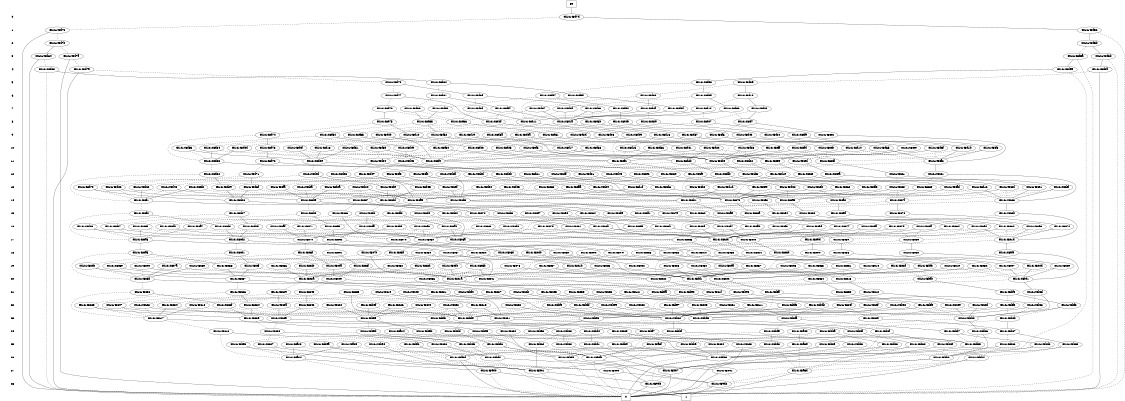 digraph "DD" {
size = "7.5,10"
center = true;
edge [dir = none];
{ node [shape = plaintext];
  edge [style = invis];
  "CONST NODES" [style = invis];
" 0 " -> " 1 " -> " 2 " -> " 3 " -> " 4 " -> " 5 " -> " 6 " -> " 7 " -> " 8 " -> " 9 " -> " 10 " -> " 11 " -> " 12 " -> " 13 " -> " 14 " -> " 15 " -> " 16 " -> " 17 " -> " 18 " -> " 19 " -> " 20 " -> " 21 " -> " 22 " -> " 23 " -> " 24 " -> " 25 " -> " 26 " -> " 27 " -> " 28 " -> "CONST NODES"; 
}
{ rank = same; node [shape = box]; edge [style = invis];
"F0"; }
{ rank = same; " 0 ";
"0x1c148d7d";
}
{ rank = same; " 1 ";
"0x1c148d7c";
"0x1c148d5c";
}
{ rank = same; " 2 ";
"0x1c148d5b";
"0x1c148d7b";
}
{ rank = same; " 3 ";
"0x1c148d7a";
"0x1c148d64";
"0x1c148d5a";
"0x1c148d3b";
}
{ rank = same; " 4 ";
"0x1c148d59";
"0x1c148d63";
"0x1c148d79";
"0x1c148d3a";
}
{ rank = same; " 5 ";
"0x1c148d58";
"0x1c148d78";
"0x1c148d62";
"0x1c148d39";
}
{ rank = same; " 6 ";
"0x1c148d13";
"0x1c148d6e";
"0x1c148d61";
"0x1c148d57";
"0x1c148d3e";
"0x1c148d5e";
"0x1c148d38";
"0x1c148d77";
}
{ rank = same; " 7 ";
"0x1c148d76";
"0x1c148d2f";
"0x1c148d5f";
"0x1c148d3d";
"0x1c148d08";
"0x1c148d12";
"0x1c148d37";
"0x1c148d3c";
"0x1c148d50";
"0x1c148d56";
"0x1c148d6d";
"0x1c148d5d";
"0x1c148d60";
"0x1c148d6c";
}
{ rank = same; " 8 ";
"0x1c148d4f";
"0x1c148d4b";
"0x1c148d2e";
"0x1c148cf7";
"0x1c148d75";
"0x1c148d1a";
"0x1c148d55";
"0x1c148d11";
"0x1c148d6b";
"0x1c148d07";
"0x1c148d36";
}
{ rank = same; " 9 ";
"0x1c148d40";
"0x1c148d6a";
"0x1c148cf6";
"0x1c148d4e";
"0x1c148d35";
"0x1c148d06";
"0x1c148d24";
"0x1c148d16";
"0x1c148d2d";
"0x1c148cfe";
"0x1c148d10";
"0x1c148d4a";
"0x1c148d67";
"0x1c148d31";
"0x1c148ccc";
"0x1c148d09";
"0x1c148d54";
"0x1c148d19";
"0x1c148d74";
"0x1c148d52";
}
{ rank = same; " 10 ";
"0x1c148cf5";
"0x1c148d17";
"0x1c148d53";
"0x1c148d18";
"0x1c148d15";
"0x1c148d34";
"0x1c148d49";
"0x1c148d73";
"0x1c148d65";
"0x1c148d51";
"0x1c148d23";
"0x1c148d05";
"0x1c148d2c";
"0x1c148d66";
"0x1c148cf8";
"0x1c148d69";
"0x1c148d30";
"0x1c148ccb";
"0x1c148d0f";
"0x1c148d14";
"0x1c148d1b";
"0x1c148d4c";
"0x1c148d4d";
"0x1c148cff";
"0x1c148d3f";
"0x1c148cfd";
"0x1c148d41";
"0x1c148cee";
"0x1c148d68";
}
{ rank = same; " 11 ";
"0x1c148cac";
"0x1c148d04";
"0x1c148cca";
"0x1c148d2b";
"0x1c148ce0";
"0x1c148d72";
"0x1c148d0e";
"0x1c148cf4";
"0x1c148d33";
"0x1c148d22";
"0x1c148cbe";
"0x1c148ced";
"0x1c148cfc";
"0x1c148d48";
}
{ rank = same; " 12 ";
"0x1c148d0b";
"0x1c148cab";
"0x1c148d21";
"0x1c148cbd";
"0x1c148cfb";
"0x1c148cec";
"0x1c148cea";
"0x1c148d2a";
"0x1c148cdf";
"0x1c148cb3";
"0x1c148d47";
"0x1c148cce";
"0x1c148d1e";
"0x1c148cf3";
"0x1c148c81";
"0x1c148cc9";
"0x1c148d32";
"0x1c148cf9";
"0x1c148d44";
"0x1c148d0d";
"0x1c148d71";
"0x1c148cc1";
"0x1c148d03";
"0x1c148d01";
}
{ rank = same; " 13 ";
"0x1c148d20";
"0x1c148cb4";
"0x1c148d00";
"0x1c148cfa";
"0x1c148d1d";
"0x1c148cba";
"0x1c148d70";
"0x1c148cef";
"0x1c148d02";
"0x1c148cde";
"0x1c148cb2";
"0x1c148cf2";
"0x1c148d6f";
"0x1c148d42";
"0x1c148d0a";
"0x1c148d0c";
"0x1c148d43";
"0x1c148cd6";
"0x1c148d46";
"0x1c148cbf";
"0x1c148d45";
"0x1c148c80";
"0x1c148ce1";
"0x1c148cc2";
"0x1c148cad";
"0x1c148cc0";
"0x1c148ca3";
"0x1c148ccd";
"0x1c148d1f";
"0x1c148d29";
"0x1c148cc8";
"0x1c148d1c";
"0x1c148ce9";
"0x1c148caa";
"0x1c148ceb";
}
{ rank = same; " 14 ";
"0x1c148cb9";
"0x1c148c7f";
"0x1c148c95";
"0x1c148d28";
"0x1c148ca9";
"0x1c148cc7";
"0x1c148c63";
"0x1c148ce8";
"0x1c148c73";
"0x1c148cd5";
"0x1c148ca2";
"0x1c148cdd";
"0x1c148cb1";
"0x1c148cf1";
}
{ rank = same; " 15 ";
"0x1c148cf0";
"0x1c148cb0";
"0x1c148c62";
"0x1c148ce7";
"0x1c148c72";
"0x1c148cb6";
"0x1c148c9f";
"0x1c148c3b";
"0x1c148ca1";
"0x1c148cae";
"0x1c148cdc";
"0x1c148cc6";
"0x1c148c94";
"0x1c148d27";
"0x1c148cc4";
"0x1c148c6a";
"0x1c148cb8";
"0x1c148ca8";
"0x1c148ce4";
"0x1c148c83";
"0x1c148c7e";
"0x1c148cd9";
"0x1c148c76";
"0x1c148cd4";
}
{ rank = same; " 16 ";
"0x1c148cc3";
"0x1c148caf";
"0x1c148ce3";
"0x1c148c6b";
"0x1c148c71";
"0x1c148cc5";
"0x1c148ca4";
"0x1c148c74";
"0x1c148c93";
"0x1c148c96";
"0x1c148c3a";
"0x1c148c77";
"0x1c148ca7";
"0x1c148cb7";
"0x1c148c64";
"0x1c148cd3";
"0x1c148c7d";
"0x1c148ce2";
"0x1c148c8b";
"0x1c148cb5";
"0x1c148c9e";
"0x1c148cdb";
"0x1c148cd7";
"0x1c148c61";
"0x1c148cd8";
"0x1c148cda";
"0x1c148d26";
"0x1c148d25";
"0x1c148c69";
"0x1c148c5a";
"0x1c148ce5";
"0x1c148c75";
"0x1c148c82";
"0x1c148ca0";
"0x1c148ce6";
}
{ rank = same; " 17 ";
"0x1c148c70";
"0x1c148c1d";
"0x1c148c8a";
"0x1c148c2d";
"0x1c148c7c";
"0x1c148cd2";
"0x1c148c9d";
"0x1c148c39";
"0x1c148c92";
"0x1c148ca6";
"0x1c148c59";
"0x1c148c68";
"0x1c148c4c";
"0x1c148c60";
}
{ rank = same; " 18 ";
"0x1c148c24";
"0x1c148ca5";
"0x1c148c9c";
"0x1c148bfd";
"0x1c148c38";
"0x1c148c56";
"0x1c148c91";
"0x1c148c4b";
"0x1c148c79";
"0x1c148c58";
"0x1c148cd1";
"0x1c148c30";
"0x1c148c6f";
"0x1c148c3d";
"0x1c148c99";
"0x1c148c5f";
"0x1c148c8e";
"0x1c148c67";
"0x1c148c6d";
"0x1c148c1c";
"0x1c148c7b";
"0x1c148c2c";
"0x1c148c89";
"0x1c148c65";
}
{ rank = same; " 19 ";
"0x1c148c6c";
"0x1c148c37";
"0x1c148c57";
"0x1c148c2e";
"0x1c148c1b";
"0x1c148bfc";
"0x1c148c7a";
"0x1c148c5b";
"0x1c148c1e";
"0x1c148c4a";
"0x1c148c5e";
"0x1c148c23";
"0x1c148c8c";
"0x1c148c90";
"0x1c148c8d";
"0x1c148c14";
"0x1c148c88";
"0x1c148c9a";
"0x1c148c8f";
"0x1c148c98";
"0x1c148cd0";
"0x1c148c9b";
"0x1c148c78";
"0x1c148c66";
"0x1c148c25";
"0x1c148ccf";
"0x1c148c2f";
"0x1c148c2b";
"0x1c148c4d";
"0x1c148c3c";
"0x1c148c6e";
"0x1c148c31";
"0x1c148c42";
"0x1c148c97";
"0x1c148c55";
}
{ rank = same; " 20 ";
"0x1c148c87";
"0x1c148c36";
"0x1c148be1";
"0x1c148bf1";
"0x1c148c5d";
"0x1c148c13";
"0x1c148c22";
"0x1c148c1a";
"0x1c148bfb";
"0x1c148c54";
"0x1c148c0c";
"0x1c148c2a";
"0x1c148c49";
"0x1c148c41";
}
{ rank = same; " 21 ";
"0x1c148bfa";
"0x1c148c53";
"0x1c148c29";
"0x1c148c19";
"0x1c148c0b";
"0x1c148be0";
"0x1c148c5c";
"0x1c148c48";
"0x1c148c21";
"0x1c148c12";
"0x1c148c40";
"0x1c148c86";
"0x1c148bf4";
"0x1c148c35";
"0x1c148c50";
"0x1c148bcd";
"0x1c148c45";
"0x1c148bf0";
"0x1c148c10";
"0x1c148c1f";
"0x1c148c27";
"0x1c148bff";
"0x1c148c33";
"0x1c148be8";
}
{ rank = same; " 22 ";
"0x1c148c84";
"0x1c148bcc";
"0x1c148bdb";
"0x1c148bfe";
"0x1c148c47";
"0x1c148bf3";
"0x1c148c11";
"0x1c148c34";
"0x1c148c0f";
"0x1c148be9";
"0x1c148c4f";
"0x1c148c15";
"0x1c148c02";
"0x1c148c0a";
"0x1c148c18";
"0x1c148c43";
"0x1c148c46";
"0x1c148bf9";
"0x1c148bf5";
"0x1c148bf2";
"0x1c148c52";
"0x1c148be2";
"0x1c148c32";
"0x1c148c28";
"0x1c148c20";
"0x1c148c51";
"0x1c148bdf";
"0x1c148c4e";
"0x1c148c85";
"0x1c148bef";
"0x1c148be7";
"0x1c148c44";
"0x1c148c3f";
"0x1c148c26";
"0x1c148c0d";
}
{ rank = same; " 23 ";
"0x1c148bda";
"0x1c148bf8";
"0x1c148bc4";
"0x1c148be6";
"0x1c148bbb";
"0x1c148c3e";
"0x1c148bcb";
"0x1c148c09";
"0x1c148bde";
"0x1c148c01";
"0x1c148bee";
"0x1c148bd5";
"0x1c148c17";
"0x1c148c0e";
}
{ rank = same; " 24 ";
"0x1c148be3";
"0x1c148c08";
"0x1c148c16";
"0x1c148bb6";
"0x1c148bcf";
"0x1c148be5";
"0x1c148c00";
"0x1c148bd9";
"0x1c148bd7";
"0x1c148bc7";
"0x1c148bba";
"0x1c148beb";
"0x1c148c05";
"0x1c148a40";
"0x1c148bbf";
"0x1c148bed";
"0x1c148bdd";
"0x1c148bc3";
"0x1c148bd4";
"0x1c148bf7";
"0x1c148a24";
"0x1c148bca";
}
{ rank = same; " 25 ";
"0x1c148bbe";
"0x1c148bea";
"0x1c148bec";
"0x1c148c06";
"0x1c148bc5";
"0x1c148a05";
"0x1c148a3f";
"0x1c148bdc";
"0x1c148bd3";
"0x1c148bc9";
"0x1c148bd6";
"0x1c148bf6";
"0x1c148be4";
"0x1c148bd8";
"0x1c148c07";
"0x1c148bd1";
"0x1c148bbc";
"0x1c148bce";
"0x1c148c03";
"0x1c148c04";
"0x1c148bb5";
"0x1c148bb9";
"0x1c148bc0";
"0x1c148a3e";
"0x1c148bc6";
"0x1c148bc2";
"0x1c148bc8";
"0x1c148a23";
"0x1c148bb8";
}
{ rank = same; " 26 ";
"0x1c148bbd";
"0x1c148bb4";
"0x1c148bb3";
"0x1c148bd0";
"0x1c148bb2";
"0x1c148a04";
"0x1c1489db";
"0x1c148bd2";
}
{ rank = same; " 27 ";
"0x1c148a3d";
"0x1c148bb7";
"0x1c1489e1";
"0x1c1489ee";
"0x1c148bc1";
"0x1c1489d0";
}
{ rank = same; " 28 ";
"0x1c1489d4";
"0x1c1489d2";
}
{ rank = same; "CONST NODES";
{ node [shape = box]; "0x25b44d2";
"0x25b44d1";
}
}
"F0" -> "0x1c148d7d" [style = solid];
"0x1c148d7d" -> "0x1c148d5c";
"0x1c148d7d" -> "0x1c148d7c" [style = dashed];
"0x1c148d7c" -> "0x25b44d2";
"0x1c148d7c" -> "0x1c148d7b" [style = dashed];
"0x1c148d5c" -> "0x1c148d5b";
"0x1c148d5c" -> "0x25b44d2" [style = dashed];
"0x1c148d5b" -> "0x1c148d3b";
"0x1c148d5b" -> "0x1c148d5a" [style = dashed];
"0x1c148d7b" -> "0x1c148d64";
"0x1c148d7b" -> "0x1c148d7a" [style = dashed];
"0x1c148d7a" -> "0x25b44d2";
"0x1c148d7a" -> "0x1c148d79" [style = dashed];
"0x1c148d64" -> "0x25b44d2";
"0x1c148d64" -> "0x1c148d63" [style = dashed];
"0x1c148d5a" -> "0x1c148d59";
"0x1c148d5a" -> "0x25b44d2" [style = dashed];
"0x1c148d3b" -> "0x1c148d3a";
"0x1c148d3b" -> "0x25b44d2" [style = dashed];
"0x1c148d59" -> "0x1c148d58";
"0x1c148d59" -> "0x25b44d2" [style = dashed];
"0x1c148d63" -> "0x1c148d62";
"0x1c148d63" -> "0x25b44d2" [style = dashed];
"0x1c148d79" -> "0x25b44d2";
"0x1c148d79" -> "0x1c148d78" [style = dashed];
"0x1c148d3a" -> "0x25b44d2";
"0x1c148d3a" -> "0x1c148d39" [style = dashed];
"0x1c148d58" -> "0x1c148d3e";
"0x1c148d58" -> "0x1c148d57" [style = dashed];
"0x1c148d78" -> "0x1c148d6e";
"0x1c148d78" -> "0x1c148d77" [style = dashed];
"0x1c148d62" -> "0x1c148d5e";
"0x1c148d62" -> "0x1c148d61" [style = dashed];
"0x1c148d39" -> "0x1c148d13";
"0x1c148d39" -> "0x1c148d38" [style = dashed];
"0x1c148d13" -> "0x1c148d08";
"0x1c148d13" -> "0x1c148d12" [style = dashed];
"0x1c148d6e" -> "0x1c148d6c";
"0x1c148d6e" -> "0x1c148d6d" [style = dashed];
"0x1c148d61" -> "0x1c148d5f";
"0x1c148d61" -> "0x1c148d60" [style = dashed];
"0x1c148d57" -> "0x1c148d50";
"0x1c148d57" -> "0x1c148d56" [style = dashed];
"0x1c148d3e" -> "0x1c148d3c";
"0x1c148d3e" -> "0x1c148d3d" [style = dashed];
"0x1c148d5e" -> "0x1c148d5d";
"0x1c148d5e" -> "0x1c148d11" [style = dashed];
"0x1c148d38" -> "0x1c148d2f";
"0x1c148d38" -> "0x1c148d37" [style = dashed];
"0x1c148d77" -> "0x1c148d4f";
"0x1c148d77" -> "0x1c148d76" [style = dashed];
"0x1c148d76" -> "0x1c148d75";
"0x1c148d76" -> "0x1c148d36" [style = dashed];
"0x1c148d2f" -> "0x1c148d1a";
"0x1c148d2f" -> "0x1c148d2e" [style = dashed];
"0x1c148d5f" -> "0x1c148d1a";
"0x1c148d5f" -> "0x1c148d4f" [style = dashed];
"0x1c148d3d" -> "0x1c148d1a";
"0x1c148d3d" -> "0x1c148d11" [style = dashed];
"0x1c148d08" -> "0x1c148cf7";
"0x1c148d08" -> "0x1c148d07" [style = dashed];
"0x1c148d12" -> "0x1c148d11";
"0x1c148d12" -> "0x1c148d07" [style = dashed];
"0x1c148d37" -> "0x1c148d1a";
"0x1c148d37" -> "0x1c148d36" [style = dashed];
"0x1c148d3c" -> "0x1c148d1a";
"0x1c148d3c" -> "0x1c148cf7" [style = dashed];
"0x1c148d50" -> "0x1c148d4b";
"0x1c148d50" -> "0x1c148d4f" [style = dashed];
"0x1c148d56" -> "0x1c148d55";
"0x1c148d56" -> "0x1c148d4f" [style = dashed];
"0x1c148d6d" -> "0x1c148d11";
"0x1c148d6d" -> "0x1c148d36" [style = dashed];
"0x1c148d5d" -> "0x1c148d1a";
"0x1c148d5d" -> "0x1c148d07" [style = dashed];
"0x1c148d60" -> "0x1c148d55";
"0x1c148d60" -> "0x1c148d36" [style = dashed];
"0x1c148d6c" -> "0x1c148d1a";
"0x1c148d6c" -> "0x1c148d6b" [style = dashed];
"0x1c148d4f" -> "0x1c148d06";
"0x1c148d4f" -> "0x1c148d4e" [style = dashed];
"0x1c148d4b" -> "0x1c148d40";
"0x1c148d4b" -> "0x1c148d4a" [style = dashed];
"0x1c148d2e" -> "0x1c148d24";
"0x1c148d2e" -> "0x1c148d2d" [style = dashed];
"0x1c148cf7" -> "0x1c148ccc";
"0x1c148cf7" -> "0x1c148cf6" [style = dashed];
"0x1c148d75" -> "0x1c148d10";
"0x1c148d75" -> "0x1c148d74" [style = dashed];
"0x1c148d1a" -> "0x1c148d16";
"0x1c148d1a" -> "0x1c148d19" [style = dashed];
"0x1c148d55" -> "0x1c148d52";
"0x1c148d55" -> "0x1c148d54" [style = dashed];
"0x1c148d11" -> "0x1c148d09";
"0x1c148d11" -> "0x1c148d10" [style = dashed];
"0x1c148d6b" -> "0x1c148d67";
"0x1c148d6b" -> "0x1c148d6a" [style = dashed];
"0x1c148d07" -> "0x1c148cfe";
"0x1c148d07" -> "0x1c148d06" [style = dashed];
"0x1c148d36" -> "0x1c148d31";
"0x1c148d36" -> "0x1c148d35" [style = dashed];
"0x1c148d40" -> "0x1c148d3f";
"0x1c148d40" -> "0x1c148cbe" [style = dashed];
"0x1c148d6a" -> "0x1c148d68";
"0x1c148d6a" -> "0x1c148d69" [style = dashed];
"0x1c148cf6" -> "0x1c148cee";
"0x1c148cf6" -> "0x1c148cf5" [style = dashed];
"0x1c148d4e" -> "0x1c148d4c";
"0x1c148d4e" -> "0x1c148d4d" [style = dashed];
"0x1c148d35" -> "0x1c148cf4";
"0x1c148d35" -> "0x1c148d34" [style = dashed];
"0x1c148d06" -> "0x1c148cff";
"0x1c148d06" -> "0x1c148d05" [style = dashed];
"0x1c148d24" -> "0x1c148d1b";
"0x1c148d24" -> "0x1c148d23" [style = dashed];
"0x1c148d16" -> "0x1c148d14";
"0x1c148d16" -> "0x1c148d15" [style = dashed];
"0x1c148d2d" -> "0x1c148d2c";
"0x1c148d2d" -> "0x1c148cf4" [style = dashed];
"0x1c148cfe" -> "0x1c148cf8";
"0x1c148cfe" -> "0x1c148cfd" [style = dashed];
"0x1c148d10" -> "0x1c148cf5";
"0x1c148d10" -> "0x1c148d0f" [style = dashed];
"0x1c148d4a" -> "0x1c148d41";
"0x1c148d4a" -> "0x1c148d49" [style = dashed];
"0x1c148d67" -> "0x1c148d65";
"0x1c148d67" -> "0x1c148d66" [style = dashed];
"0x1c148d31" -> "0x1c148d23";
"0x1c148d31" -> "0x1c148d30" [style = dashed];
"0x1c148ccc" -> "0x1c148cac";
"0x1c148ccc" -> "0x1c148ccb" [style = dashed];
"0x1c148d09" -> "0x1c148ccb";
"0x1c148d09" -> "0x1c148cfc" [style = dashed];
"0x1c148d54" -> "0x1c148d49";
"0x1c148d54" -> "0x1c148d53" [style = dashed];
"0x1c148d19" -> "0x1c148d17";
"0x1c148d19" -> "0x1c148d18" [style = dashed];
"0x1c148d74" -> "0x1c148d73";
"0x1c148d74" -> "0x1c148d33" [style = dashed];
"0x1c148d52" -> "0x1c148cbe";
"0x1c148d52" -> "0x1c148d51" [style = dashed];
"0x1c148cf5" -> "0x1c148cbe";
"0x1c148cf5" -> "0x1c148cf4" [style = dashed];
"0x1c148d17" -> "0x1c148ce0";
"0x1c148d17" -> "0x1c148cf4" [style = dashed];
"0x1c148d53" -> "0x1c148d0e";
"0x1c148d53" -> "0x1c148d33" [style = dashed];
"0x1c148d18" -> "0x1c148d0e";
"0x1c148d18" -> "0x1c148cf4" [style = dashed];
"0x1c148d15" -> "0x1c148cbe";
"0x1c148d15" -> "0x1c148cfc" [style = dashed];
"0x1c148d34" -> "0x1c148d33";
"0x1c148d34" -> "0x1c148d04" [style = dashed];
"0x1c148d49" -> "0x1c148d48";
"0x1c148d49" -> "0x1c148cf4" [style = dashed];
"0x1c148d73" -> "0x1c148d72";
"0x1c148d73" -> "0x1c148cf4" [style = dashed];
"0x1c148d65" -> "0x1c148cac";
"0x1c148d65" -> "0x1c148d22" [style = dashed];
"0x1c148d51" -> "0x1c148d0e";
"0x1c148d51" -> "0x1c148cfc" [style = dashed];
"0x1c148d23" -> "0x1c148cbe";
"0x1c148d23" -> "0x1c148d22" [style = dashed];
"0x1c148d05" -> "0x1c148cbe";
"0x1c148d05" -> "0x1c148d04" [style = dashed];
"0x1c148d2c" -> "0x1c148d2b";
"0x1c148d2c" -> "0x1c148ced" [style = dashed];
"0x1c148d66" -> "0x1c148cfc";
"0x1c148d66" -> "0x1c148d22" [style = dashed];
"0x1c148cf8" -> "0x1c148cac";
"0x1c148cf8" -> "0x1c148cca" [style = dashed];
"0x1c148d69" -> "0x1c148cf4";
"0x1c148d69" -> "0x1c148d04" [style = dashed];
"0x1c148d30" -> "0x1c148cfc";
"0x1c148d30" -> "0x1c148d04" [style = dashed];
"0x1c148ccb" -> "0x1c148cbe";
"0x1c148ccb" -> "0x1c148cca" [style = dashed];
"0x1c148d0f" -> "0x1c148d0e";
"0x1c148d0f" -> "0x1c148d04" [style = dashed];
"0x1c148d14" -> "0x1c148cbe";
"0x1c148d14" -> "0x1c148cac" [style = dashed];
"0x1c148d1b" -> "0x1c148cac";
"0x1c148d1b" -> "0x1c148ced" [style = dashed];
"0x1c148d4c" -> "0x1c148d2b";
"0x1c148d4c" -> "0x1c148cf4" [style = dashed];
"0x1c148d4d" -> "0x1c148d33";
"0x1c148d4d" -> "0x1c148cf4" [style = dashed];
"0x1c148cff" -> "0x1c148cbe";
"0x1c148cff" -> "0x1c148ced" [style = dashed];
"0x1c148d3f" -> "0x1c148ce0";
"0x1c148d3f" -> "0x1c148cac" [style = dashed];
"0x1c148cfd" -> "0x1c148cfc";
"0x1c148cfd" -> "0x1c148cca" [style = dashed];
"0x1c148d41" -> "0x1c148ce0";
"0x1c148d41" -> "0x1c148d2b" [style = dashed];
"0x1c148cee" -> "0x1c148ce0";
"0x1c148cee" -> "0x1c148ced" [style = dashed];
"0x1c148d68" -> "0x1c148cf4";
"0x1c148d68" -> "0x1c148ced" [style = dashed];
"0x1c148cac" -> "0x1c148c81";
"0x1c148cac" -> "0x1c148cab" [style = dashed];
"0x1c148d04" -> "0x1c148d01";
"0x1c148d04" -> "0x1c148d03" [style = dashed];
"0x1c148cca" -> "0x1c148cc1";
"0x1c148cca" -> "0x1c148cc9" [style = dashed];
"0x1c148d2b" -> "0x1c148cab";
"0x1c148d2b" -> "0x1c148d2a" [style = dashed];
"0x1c148ce0" -> "0x1c148cce";
"0x1c148ce0" -> "0x1c148cdf" [style = dashed];
"0x1c148d72" -> "0x1c148cbd";
"0x1c148d72" -> "0x1c148d71" [style = dashed];
"0x1c148d0e" -> "0x1c148d0b";
"0x1c148d0e" -> "0x1c148d0d" [style = dashed];
"0x1c148cf4" -> "0x1c148cc9";
"0x1c148cf4" -> "0x1c148cf3" [style = dashed];
"0x1c148d33" -> "0x1c148cfb";
"0x1c148d33" -> "0x1c148d32" [style = dashed];
"0x1c148d22" -> "0x1c148d1e";
"0x1c148d22" -> "0x1c148d21" [style = dashed];
"0x1c148cbe" -> "0x1c148cb3";
"0x1c148cbe" -> "0x1c148cbd" [style = dashed];
"0x1c148ced" -> "0x1c148cea";
"0x1c148ced" -> "0x1c148cec" [style = dashed];
"0x1c148cfc" -> "0x1c148cf9";
"0x1c148cfc" -> "0x1c148cfb" [style = dashed];
"0x1c148d48" -> "0x1c148d44";
"0x1c148d48" -> "0x1c148d47" [style = dashed];
"0x1c148d0b" -> "0x1c148c73";
"0x1c148d0b" -> "0x1c148d0a" [style = dashed];
"0x1c148cab" -> "0x1c148ca3";
"0x1c148cab" -> "0x1c148caa" [style = dashed];
"0x1c148d21" -> "0x1c148d1f";
"0x1c148d21" -> "0x1c148d20" [style = dashed];
"0x1c148cbd" -> "0x1c148cb4";
"0x1c148cbd" -> "0x1c148cba" [style = dashed];
"0x1c148cfb" -> "0x1c148caa";
"0x1c148cfb" -> "0x1c148cfa" [style = dashed];
"0x1c148cec" -> "0x1c148ceb";
"0x1c148cec" -> "0x1c148ca9" [style = dashed];
"0x1c148cea" -> "0x1c148ce1";
"0x1c148cea" -> "0x1c148ce9" [style = dashed];
"0x1c148d2a" -> "0x1c148cd5";
"0x1c148d2a" -> "0x1c148d29" [style = dashed];
"0x1c148cdf" -> "0x1c148cd6";
"0x1c148cdf" -> "0x1c148cde" [style = dashed];
"0x1c148cb3" -> "0x1c148cad";
"0x1c148cb3" -> "0x1c148cb2" [style = dashed];
"0x1c148d47" -> "0x1c148d45";
"0x1c148d47" -> "0x1c148d46" [style = dashed];
"0x1c148cce" -> "0x1c148ccd";
"0x1c148cce" -> "0x1c148c73" [style = dashed];
"0x1c148d1e" -> "0x1c148d1c";
"0x1c148d1e" -> "0x1c148d1d" [style = dashed];
"0x1c148cf3" -> "0x1c148cef";
"0x1c148cf3" -> "0x1c148cf2" [style = dashed];
"0x1c148c81" -> "0x1c148c63";
"0x1c148c81" -> "0x1c148c80" [style = dashed];
"0x1c148cc9" -> "0x1c148cc2";
"0x1c148cc9" -> "0x1c148cc8" [style = dashed];
"0x1c148d32" -> "0x1c148d29";
"0x1c148d32" -> "0x1c148cf1" [style = dashed];
"0x1c148cf9" -> "0x1c148c80";
"0x1c148cf9" -> "0x1c148cb1" [style = dashed];
"0x1c148d44" -> "0x1c148d42";
"0x1c148d44" -> "0x1c148d43" [style = dashed];
"0x1c148d0d" -> "0x1c148cde";
"0x1c148d0d" -> "0x1c148d0c" [style = dashed];
"0x1c148d71" -> "0x1c148d6f";
"0x1c148d71" -> "0x1c148d70" [style = dashed];
"0x1c148cc1" -> "0x1c148cbf";
"0x1c148cc1" -> "0x1c148cc0" [style = dashed];
"0x1c148d03" -> "0x1c148ca9";
"0x1c148d03" -> "0x1c148d02" [style = dashed];
"0x1c148d01" -> "0x1c148ce9";
"0x1c148d01" -> "0x1c148d00" [style = dashed];
"0x1c148d20" -> "0x1c148ca9";
"0x1c148d20" -> "0x1c148cc7" [style = dashed];
"0x1c148cb4" -> "0x1c148c95";
"0x1c148cb4" -> "0x1c148ca9" [style = dashed];
"0x1c148d00" -> "0x1c148cb1";
"0x1c148d00" -> "0x1c148cc7" [style = dashed];
"0x1c148cfa" -> "0x1c148cb9";
"0x1c148cfa" -> "0x1c148cc7" [style = dashed];
"0x1c148d1d" -> "0x1c148cb1";
"0x1c148d1d" -> "0x1c148ce8" [style = dashed];
"0x1c148cba" -> "0x1c148cb9";
"0x1c148cba" -> "0x1c148ca9" [style = dashed];
"0x1c148d70" -> "0x1c148d28";
"0x1c148d70" -> "0x1c148cf1" [style = dashed];
"0x1c148cef" -> "0x1c148cd5";
"0x1c148cef" -> "0x1c148ca9" [style = dashed];
"0x1c148d02" -> "0x1c148cf1";
"0x1c148d02" -> "0x1c148cc7" [style = dashed];
"0x1c148cde" -> "0x1c148cdd";
"0x1c148cde" -> "0x1c148ca9" [style = dashed];
"0x1c148cb2" -> "0x1c148c73";
"0x1c148cb2" -> "0x1c148cb1" [style = dashed];
"0x1c148cf2" -> "0x1c148cf1";
"0x1c148cf2" -> "0x1c148ca9" [style = dashed];
"0x1c148d6f" -> "0x1c148d28";
"0x1c148d6f" -> "0x1c148cd5" [style = dashed];
"0x1c148d42" -> "0x1c148c95";
"0x1c148d42" -> "0x1c148c73" [style = dashed];
"0x1c148d0a" -> "0x1c148cb9";
"0x1c148d0a" -> "0x1c148cb1" [style = dashed];
"0x1c148d0c" -> "0x1c148cb9";
"0x1c148d0c" -> "0x1c148cf1" [style = dashed];
"0x1c148d43" -> "0x1c148cb9";
"0x1c148d43" -> "0x1c148c73" [style = dashed];
"0x1c148cd6" -> "0x1c148c95";
"0x1c148cd6" -> "0x1c148cd5" [style = dashed];
"0x1c148d46" -> "0x1c148cdd";
"0x1c148d46" -> "0x1c148cf1" [style = dashed];
"0x1c148cbf" -> "0x1c148c63";
"0x1c148cbf" -> "0x1c148c7f" [style = dashed];
"0x1c148d45" -> "0x1c148cdd";
"0x1c148d45" -> "0x1c148cd5" [style = dashed];
"0x1c148c80" -> "0x1c148c73";
"0x1c148c80" -> "0x1c148c7f" [style = dashed];
"0x1c148ce1" -> "0x1c148c63";
"0x1c148ce1" -> "0x1c148ca2" [style = dashed];
"0x1c148cc2" -> "0x1c148c73";
"0x1c148cc2" -> "0x1c148ca2" [style = dashed];
"0x1c148cad" -> "0x1c148c73";
"0x1c148cad" -> "0x1c148c63" [style = dashed];
"0x1c148cc0" -> "0x1c148cb1";
"0x1c148cc0" -> "0x1c148c7f" [style = dashed];
"0x1c148ca3" -> "0x1c148c95";
"0x1c148ca3" -> "0x1c148ca2" [style = dashed];
"0x1c148ccd" -> "0x1c148c95";
"0x1c148ccd" -> "0x1c148c63" [style = dashed];
"0x1c148d1f" -> "0x1c148ca9";
"0x1c148d1f" -> "0x1c148ca2" [style = dashed];
"0x1c148d29" -> "0x1c148d28";
"0x1c148d29" -> "0x1c148ca9" [style = dashed];
"0x1c148cc8" -> "0x1c148c73";
"0x1c148cc8" -> "0x1c148cc7" [style = dashed];
"0x1c148d1c" -> "0x1c148c63";
"0x1c148d1c" -> "0x1c148ce8" [style = dashed];
"0x1c148ce9" -> "0x1c148c73";
"0x1c148ce9" -> "0x1c148ce8" [style = dashed];
"0x1c148caa" -> "0x1c148c73";
"0x1c148caa" -> "0x1c148ca9" [style = dashed];
"0x1c148ceb" -> "0x1c148cd5";
"0x1c148ceb" -> "0x1c148ca2" [style = dashed];
"0x1c148cb9" -> "0x1c148cb6";
"0x1c148cb9" -> "0x1c148cb8" [style = dashed];
"0x1c148c7f" -> "0x1c148c76";
"0x1c148c7f" -> "0x1c148c7e" [style = dashed];
"0x1c148c95" -> "0x1c148c83";
"0x1c148c95" -> "0x1c148c94" [style = dashed];
"0x1c148d28" -> "0x1c148c72";
"0x1c148d28" -> "0x1c148d27" [style = dashed];
"0x1c148ca9" -> "0x1c148c7e";
"0x1c148ca9" -> "0x1c148ca8" [style = dashed];
"0x1c148cc7" -> "0x1c148cc4";
"0x1c148cc7" -> "0x1c148cc6" [style = dashed];
"0x1c148c63" -> "0x1c148c3b";
"0x1c148c63" -> "0x1c148c62" [style = dashed];
"0x1c148ce8" -> "0x1c148ce4";
"0x1c148ce8" -> "0x1c148ce7" [style = dashed];
"0x1c148c73" -> "0x1c148c6a";
"0x1c148c73" -> "0x1c148c72" [style = dashed];
"0x1c148cd5" -> "0x1c148c62";
"0x1c148cd5" -> "0x1c148cd4" [style = dashed];
"0x1c148ca2" -> "0x1c148c9f";
"0x1c148ca2" -> "0x1c148ca1" [style = dashed];
"0x1c148cdd" -> "0x1c148cd9";
"0x1c148cdd" -> "0x1c148cdc" [style = dashed];
"0x1c148cb1" -> "0x1c148cae";
"0x1c148cb1" -> "0x1c148cb0" [style = dashed];
"0x1c148cf1" -> "0x1c148cb0";
"0x1c148cf1" -> "0x1c148cf0" [style = dashed];
"0x1c148cf0" -> "0x1c148cd3";
"0x1c148cf0" -> "0x1c148ca6" [style = dashed];
"0x1c148cb0" -> "0x1c148c61";
"0x1c148cb0" -> "0x1c148caf" [style = dashed];
"0x1c148c62" -> "0x1c148c5a";
"0x1c148c62" -> "0x1c148c61" [style = dashed];
"0x1c148ce7" -> "0x1c148ce5";
"0x1c148ce7" -> "0x1c148ce6" [style = dashed];
"0x1c148c72" -> "0x1c148c6b";
"0x1c148c72" -> "0x1c148c71" [style = dashed];
"0x1c148cb6" -> "0x1c148c2d";
"0x1c148cb6" -> "0x1c148cb5" [style = dashed];
"0x1c148c9f" -> "0x1c148c96";
"0x1c148c9f" -> "0x1c148c9e" [style = dashed];
"0x1c148c3b" -> "0x1c148c1d";
"0x1c148c3b" -> "0x1c148c3a" [style = dashed];
"0x1c148ca1" -> "0x1c148ca0";
"0x1c148ca1" -> "0x1c148c60" [style = dashed];
"0x1c148cae" -> "0x1c148c3a";
"0x1c148cae" -> "0x1c148c68" [style = dashed];
"0x1c148cdc" -> "0x1c148cda";
"0x1c148cdc" -> "0x1c148cdb" [style = dashed];
"0x1c148cc6" -> "0x1c148c60";
"0x1c148cc6" -> "0x1c148cc5" [style = dashed];
"0x1c148c94" -> "0x1c148c8b";
"0x1c148c94" -> "0x1c148c93" [style = dashed];
"0x1c148d27" -> "0x1c148d25";
"0x1c148d27" -> "0x1c148d26" [style = dashed];
"0x1c148cc4" -> "0x1c148c9e";
"0x1c148cc4" -> "0x1c148cc3" [style = dashed];
"0x1c148c6a" -> "0x1c148c64";
"0x1c148c6a" -> "0x1c148c69" [style = dashed];
"0x1c148cb8" -> "0x1c148c93";
"0x1c148cb8" -> "0x1c148cb7" [style = dashed];
"0x1c148ca8" -> "0x1c148ca4";
"0x1c148ca8" -> "0x1c148ca7" [style = dashed];
"0x1c148ce4" -> "0x1c148ce2";
"0x1c148ce4" -> "0x1c148ce3" [style = dashed];
"0x1c148c83" -> "0x1c148c82";
"0x1c148c83" -> "0x1c148c2d" [style = dashed];
"0x1c148c7e" -> "0x1c148c77";
"0x1c148c7e" -> "0x1c148c7d" [style = dashed];
"0x1c148cd9" -> "0x1c148cd7";
"0x1c148cd9" -> "0x1c148cd8" [style = dashed];
"0x1c148c76" -> "0x1c148c74";
"0x1c148c76" -> "0x1c148c75" [style = dashed];
"0x1c148cd4" -> "0x1c148c8a";
"0x1c148cd4" -> "0x1c148cd3" [style = dashed];
"0x1c148cc3" -> "0x1c148c68";
"0x1c148cc3" -> "0x1c148c7c" [style = dashed];
"0x1c148caf" -> "0x1c148c70";
"0x1c148caf" -> "0x1c148c7c" [style = dashed];
"0x1c148ce3" -> "0x1c148c68";
"0x1c148ce3" -> "0x1c148c9d" [style = dashed];
"0x1c148c6b" -> "0x1c148c4c";
"0x1c148c6b" -> "0x1c148c60" [style = dashed];
"0x1c148c71" -> "0x1c148c70";
"0x1c148c71" -> "0x1c148c60" [style = dashed];
"0x1c148cc5" -> "0x1c148ca6";
"0x1c148cc5" -> "0x1c148c7c" [style = dashed];
"0x1c148ca4" -> "0x1c148c8a";
"0x1c148ca4" -> "0x1c148c60" [style = dashed];
"0x1c148c74" -> "0x1c148c1d";
"0x1c148c74" -> "0x1c148c39" [style = dashed];
"0x1c148c93" -> "0x1c148c92";
"0x1c148c93" -> "0x1c148c60" [style = dashed];
"0x1c148c96" -> "0x1c148c1d";
"0x1c148c96" -> "0x1c148c59" [style = dashed];
"0x1c148c3a" -> "0x1c148c2d";
"0x1c148c3a" -> "0x1c148c39" [style = dashed];
"0x1c148c77" -> "0x1c148c2d";
"0x1c148c77" -> "0x1c148c59" [style = dashed];
"0x1c148ca7" -> "0x1c148ca6";
"0x1c148ca7" -> "0x1c148c60" [style = dashed];
"0x1c148cb7" -> "0x1c148c70";
"0x1c148cb7" -> "0x1c148ca6" [style = dashed];
"0x1c148c64" -> "0x1c148c2d";
"0x1c148c64" -> "0x1c148c1d" [style = dashed];
"0x1c148cd3" -> "0x1c148cd2";
"0x1c148cd3" -> "0x1c148c60" [style = dashed];
"0x1c148c7d" -> "0x1c148c2d";
"0x1c148c7d" -> "0x1c148c7c" [style = dashed];
"0x1c148ce2" -> "0x1c148c1d";
"0x1c148ce2" -> "0x1c148c9d" [style = dashed];
"0x1c148c8b" -> "0x1c148c4c";
"0x1c148c8b" -> "0x1c148c8a" [style = dashed];
"0x1c148cb5" -> "0x1c148c70";
"0x1c148cb5" -> "0x1c148c68" [style = dashed];
"0x1c148c9e" -> "0x1c148c2d";
"0x1c148c9e" -> "0x1c148c9d" [style = dashed];
"0x1c148cdb" -> "0x1c148c92";
"0x1c148cdb" -> "0x1c148ca6" [style = dashed];
"0x1c148cd7" -> "0x1c148c4c";
"0x1c148cd7" -> "0x1c148c2d" [style = dashed];
"0x1c148c61" -> "0x1c148c2d";
"0x1c148c61" -> "0x1c148c60" [style = dashed];
"0x1c148cd8" -> "0x1c148c70";
"0x1c148cd8" -> "0x1c148c2d" [style = dashed];
"0x1c148cda" -> "0x1c148c92";
"0x1c148cda" -> "0x1c148c8a" [style = dashed];
"0x1c148d26" -> "0x1c148cd2";
"0x1c148d26" -> "0x1c148ca6" [style = dashed];
"0x1c148d25" -> "0x1c148cd2";
"0x1c148d25" -> "0x1c148c8a" [style = dashed];
"0x1c148c69" -> "0x1c148c2d";
"0x1c148c69" -> "0x1c148c68" [style = dashed];
"0x1c148c5a" -> "0x1c148c4c";
"0x1c148c5a" -> "0x1c148c59" [style = dashed];
"0x1c148ce5" -> "0x1c148c60";
"0x1c148ce5" -> "0x1c148c59" [style = dashed];
"0x1c148c75" -> "0x1c148c68";
"0x1c148c75" -> "0x1c148c39" [style = dashed];
"0x1c148c82" -> "0x1c148c4c";
"0x1c148c82" -> "0x1c148c1d" [style = dashed];
"0x1c148ca0" -> "0x1c148c8a";
"0x1c148ca0" -> "0x1c148c59" [style = dashed];
"0x1c148ce6" -> "0x1c148c60";
"0x1c148ce6" -> "0x1c148c7c" [style = dashed];
"0x1c148c70" -> "0x1c148c6d";
"0x1c148c70" -> "0x1c148c6f" [style = dashed];
"0x1c148c1d" -> "0x1c148bfd";
"0x1c148c1d" -> "0x1c148c1c" [style = dashed];
"0x1c148c8a" -> "0x1c148c1c";
"0x1c148c8a" -> "0x1c148c89" [style = dashed];
"0x1c148c2d" -> "0x1c148c24";
"0x1c148c2d" -> "0x1c148c2c" [style = dashed];
"0x1c148c7c" -> "0x1c148c79";
"0x1c148c7c" -> "0x1c148c7b" [style = dashed];
"0x1c148cd2" -> "0x1c148c2c";
"0x1c148cd2" -> "0x1c148cd1" [style = dashed];
"0x1c148c9d" -> "0x1c148c99";
"0x1c148c9d" -> "0x1c148c9c" [style = dashed];
"0x1c148c39" -> "0x1c148c30";
"0x1c148c39" -> "0x1c148c38" [style = dashed];
"0x1c148c92" -> "0x1c148c8e";
"0x1c148c92" -> "0x1c148c91" [style = dashed];
"0x1c148ca6" -> "0x1c148c67";
"0x1c148ca6" -> "0x1c148ca5" [style = dashed];
"0x1c148c59" -> "0x1c148c56";
"0x1c148c59" -> "0x1c148c58" [style = dashed];
"0x1c148c68" -> "0x1c148c65";
"0x1c148c68" -> "0x1c148c67" [style = dashed];
"0x1c148c4c" -> "0x1c148c3d";
"0x1c148c4c" -> "0x1c148c4b" [style = dashed];
"0x1c148c60" -> "0x1c148c38";
"0x1c148c60" -> "0x1c148c5f" [style = dashed];
"0x1c148c24" -> "0x1c148c1e";
"0x1c148c24" -> "0x1c148c23" [style = dashed];
"0x1c148ca5" -> "0x1c148c88";
"0x1c148ca5" -> "0x1c148c5d" [style = dashed];
"0x1c148c9c" -> "0x1c148c9a";
"0x1c148c9c" -> "0x1c148c9b" [style = dashed];
"0x1c148bfd" -> "0x1c148be1";
"0x1c148bfd" -> "0x1c148bfc" [style = dashed];
"0x1c148c38" -> "0x1c148c31";
"0x1c148c38" -> "0x1c148c37" [style = dashed];
"0x1c148c56" -> "0x1c148c4d";
"0x1c148c56" -> "0x1c148c55" [style = dashed];
"0x1c148c91" -> "0x1c148c8f";
"0x1c148c91" -> "0x1c148c90" [style = dashed];
"0x1c148c4b" -> "0x1c148c42";
"0x1c148c4b" -> "0x1c148c4a" [style = dashed];
"0x1c148c79" -> "0x1c148c55";
"0x1c148c79" -> "0x1c148c78" [style = dashed];
"0x1c148c58" -> "0x1c148c57";
"0x1c148c58" -> "0x1c148c1a" [style = dashed];
"0x1c148cd1" -> "0x1c148ccf";
"0x1c148cd1" -> "0x1c148cd0" [style = dashed];
"0x1c148c30" -> "0x1c148c2e";
"0x1c148c30" -> "0x1c148c2f" [style = dashed];
"0x1c148c6f" -> "0x1c148c4a";
"0x1c148c6f" -> "0x1c148c6e" [style = dashed];
"0x1c148c3d" -> "0x1c148c3c";
"0x1c148c3d" -> "0x1c148bf1" [style = dashed];
"0x1c148c99" -> "0x1c148c97";
"0x1c148c99" -> "0x1c148c98" [style = dashed];
"0x1c148c5f" -> "0x1c148c5b";
"0x1c148c5f" -> "0x1c148c5e" [style = dashed];
"0x1c148c8e" -> "0x1c148c8c";
"0x1c148c8e" -> "0x1c148c8d" [style = dashed];
"0x1c148c67" -> "0x1c148c1b";
"0x1c148c67" -> "0x1c148c66" [style = dashed];
"0x1c148c6d" -> "0x1c148bf1";
"0x1c148c6d" -> "0x1c148c6c" [style = dashed];
"0x1c148c1c" -> "0x1c148c14";
"0x1c148c1c" -> "0x1c148c1b" [style = dashed];
"0x1c148c7b" -> "0x1c148c1a";
"0x1c148c7b" -> "0x1c148c7a" [style = dashed];
"0x1c148c2c" -> "0x1c148c25";
"0x1c148c2c" -> "0x1c148c2b" [style = dashed];
"0x1c148c89" -> "0x1c148c41";
"0x1c148c89" -> "0x1c148c88" [style = dashed];
"0x1c148c65" -> "0x1c148bfc";
"0x1c148c65" -> "0x1c148c22" [style = dashed];
"0x1c148c6c" -> "0x1c148c2a";
"0x1c148c6c" -> "0x1c148c22" [style = dashed];
"0x1c148c37" -> "0x1c148bf1";
"0x1c148c37" -> "0x1c148c36" [style = dashed];
"0x1c148c57" -> "0x1c148c41";
"0x1c148c57" -> "0x1c148c13" [style = dashed];
"0x1c148c2e" -> "0x1c148be1";
"0x1c148c2e" -> "0x1c148bfb" [style = dashed];
"0x1c148c1b" -> "0x1c148bf1";
"0x1c148c1b" -> "0x1c148c1a" [style = dashed];
"0x1c148bfc" -> "0x1c148bf1";
"0x1c148bfc" -> "0x1c148bfb" [style = dashed];
"0x1c148c7a" -> "0x1c148c5d";
"0x1c148c7a" -> "0x1c148c36" [style = dashed];
"0x1c148c5b" -> "0x1c148c41";
"0x1c148c5b" -> "0x1c148c1a" [style = dashed];
"0x1c148c1e" -> "0x1c148bf1";
"0x1c148c1e" -> "0x1c148be1" [style = dashed];
"0x1c148c4a" -> "0x1c148c49";
"0x1c148c4a" -> "0x1c148c1a" [style = dashed];
"0x1c148c5e" -> "0x1c148c5d";
"0x1c148c5e" -> "0x1c148c1a" [style = dashed];
"0x1c148c23" -> "0x1c148bf1";
"0x1c148c23" -> "0x1c148c22" [style = dashed];
"0x1c148c8c" -> "0x1c148c0c";
"0x1c148c8c" -> "0x1c148bf1" [style = dashed];
"0x1c148c90" -> "0x1c148c49";
"0x1c148c90" -> "0x1c148c5d" [style = dashed];
"0x1c148c8d" -> "0x1c148c2a";
"0x1c148c8d" -> "0x1c148bf1" [style = dashed];
"0x1c148c14" -> "0x1c148c0c";
"0x1c148c14" -> "0x1c148c13" [style = dashed];
"0x1c148c88" -> "0x1c148c87";
"0x1c148c88" -> "0x1c148c1a" [style = dashed];
"0x1c148c9a" -> "0x1c148c1a";
"0x1c148c9a" -> "0x1c148c13" [style = dashed];
"0x1c148c8f" -> "0x1c148c49";
"0x1c148c8f" -> "0x1c148c41" [style = dashed];
"0x1c148c98" -> "0x1c148c22";
"0x1c148c98" -> "0x1c148c54" [style = dashed];
"0x1c148cd0" -> "0x1c148c87";
"0x1c148cd0" -> "0x1c148c5d" [style = dashed];
"0x1c148c9b" -> "0x1c148c1a";
"0x1c148c9b" -> "0x1c148c36" [style = dashed];
"0x1c148c78" -> "0x1c148c22";
"0x1c148c78" -> "0x1c148c36" [style = dashed];
"0x1c148c66" -> "0x1c148c2a";
"0x1c148c66" -> "0x1c148c36" [style = dashed];
"0x1c148c25" -> "0x1c148c0c";
"0x1c148c25" -> "0x1c148c1a" [style = dashed];
"0x1c148ccf" -> "0x1c148c87";
"0x1c148ccf" -> "0x1c148c41" [style = dashed];
"0x1c148c2f" -> "0x1c148c22";
"0x1c148c2f" -> "0x1c148bfb" [style = dashed];
"0x1c148c2b" -> "0x1c148c2a";
"0x1c148c2b" -> "0x1c148c1a" [style = dashed];
"0x1c148c4d" -> "0x1c148be1";
"0x1c148c4d" -> "0x1c148c13" [style = dashed];
"0x1c148c3c" -> "0x1c148c0c";
"0x1c148c3c" -> "0x1c148be1" [style = dashed];
"0x1c148c6e" -> "0x1c148c2a";
"0x1c148c6e" -> "0x1c148c5d" [style = dashed];
"0x1c148c31" -> "0x1c148bf1";
"0x1c148c31" -> "0x1c148c13" [style = dashed];
"0x1c148c42" -> "0x1c148c0c";
"0x1c148c42" -> "0x1c148c41" [style = dashed];
"0x1c148c97" -> "0x1c148be1";
"0x1c148c97" -> "0x1c148c54" [style = dashed];
"0x1c148c55" -> "0x1c148bf1";
"0x1c148c55" -> "0x1c148c54" [style = dashed];
"0x1c148c87" -> "0x1c148bf0";
"0x1c148c87" -> "0x1c148c86" [style = dashed];
"0x1c148c36" -> "0x1c148c33";
"0x1c148c36" -> "0x1c148c35" [style = dashed];
"0x1c148be1" -> "0x1c148bcd";
"0x1c148be1" -> "0x1c148be0" [style = dashed];
"0x1c148bf1" -> "0x1c148be8";
"0x1c148bf1" -> "0x1c148bf0" [style = dashed];
"0x1c148c5d" -> "0x1c148c21";
"0x1c148c5d" -> "0x1c148c5c" [style = dashed];
"0x1c148c13" -> "0x1c148c10";
"0x1c148c13" -> "0x1c148c12" [style = dashed];
"0x1c148c22" -> "0x1c148c1f";
"0x1c148c22" -> "0x1c148c21" [style = dashed];
"0x1c148c1a" -> "0x1c148bfa";
"0x1c148c1a" -> "0x1c148c19" [style = dashed];
"0x1c148bfb" -> "0x1c148bf4";
"0x1c148bfb" -> "0x1c148bfa" [style = dashed];
"0x1c148c54" -> "0x1c148c50";
"0x1c148c54" -> "0x1c148c53" [style = dashed];
"0x1c148c0c" -> "0x1c148bff";
"0x1c148c0c" -> "0x1c148c0b" [style = dashed];
"0x1c148c2a" -> "0x1c148c27";
"0x1c148c2a" -> "0x1c148c29" [style = dashed];
"0x1c148c49" -> "0x1c148c45";
"0x1c148c49" -> "0x1c148c48" [style = dashed];
"0x1c148c41" -> "0x1c148be0";
"0x1c148c41" -> "0x1c148c40" [style = dashed];
"0x1c148bfa" -> "0x1c148bf5";
"0x1c148bfa" -> "0x1c148bf9" [style = dashed];
"0x1c148c53" -> "0x1c148c51";
"0x1c148c53" -> "0x1c148c52" [style = dashed];
"0x1c148c29" -> "0x1c148c0a";
"0x1c148c29" -> "0x1c148c28" [style = dashed];
"0x1c148c19" -> "0x1c148c15";
"0x1c148c19" -> "0x1c148c18" [style = dashed];
"0x1c148c0b" -> "0x1c148c02";
"0x1c148c0b" -> "0x1c148c0a" [style = dashed];
"0x1c148be0" -> "0x1c148bdb";
"0x1c148be0" -> "0x1c148bdf" [style = dashed];
"0x1c148c5c" -> "0x1c148c3f";
"0x1c148c5c" -> "0x1c148c17" [style = dashed];
"0x1c148c48" -> "0x1c148c46";
"0x1c148c48" -> "0x1c148c47" [style = dashed];
"0x1c148c21" -> "0x1c148bdf";
"0x1c148c21" -> "0x1c148c20" [style = dashed];
"0x1c148c12" -> "0x1c148c11";
"0x1c148c12" -> "0x1c148bde" [style = dashed];
"0x1c148c40" -> "0x1c148c01";
"0x1c148c40" -> "0x1c148c3f" [style = dashed];
"0x1c148c86" -> "0x1c148c84";
"0x1c148c86" -> "0x1c148c85" [style = dashed];
"0x1c148bf4" -> "0x1c148bf2";
"0x1c148bf4" -> "0x1c148bf3" [style = dashed];
"0x1c148c35" -> "0x1c148bde";
"0x1c148c35" -> "0x1c148c34" [style = dashed];
"0x1c148c50" -> "0x1c148c4e";
"0x1c148c50" -> "0x1c148c4f" [style = dashed];
"0x1c148bcd" -> "0x1c148bbb";
"0x1c148bcd" -> "0x1c148bcc" [style = dashed];
"0x1c148c45" -> "0x1c148c43";
"0x1c148c45" -> "0x1c148c44" [style = dashed];
"0x1c148bf0" -> "0x1c148be9";
"0x1c148bf0" -> "0x1c148bef" [style = dashed];
"0x1c148c10" -> "0x1c148c0d";
"0x1c148c10" -> "0x1c148c0f" [style = dashed];
"0x1c148c1f" -> "0x1c148bcc";
"0x1c148c1f" -> "0x1c148be6" [style = dashed];
"0x1c148c27" -> "0x1c148bc4";
"0x1c148c27" -> "0x1c148c26" [style = dashed];
"0x1c148bff" -> "0x1c148bfe";
"0x1c148bff" -> "0x1c148bc4" [style = dashed];
"0x1c148c33" -> "0x1c148c0f";
"0x1c148c33" -> "0x1c148c32" [style = dashed];
"0x1c148be8" -> "0x1c148be2";
"0x1c148be8" -> "0x1c148be7" [style = dashed];
"0x1c148c84" -> "0x1c148c3e";
"0x1c148c84" -> "0x1c148c01" [style = dashed];
"0x1c148bcc" -> "0x1c148bc4";
"0x1c148bcc" -> "0x1c148bcb" [style = dashed];
"0x1c148bdb" -> "0x1c148bd5";
"0x1c148bdb" -> "0x1c148bda" [style = dashed];
"0x1c148bfe" -> "0x1c148bd5";
"0x1c148bfe" -> "0x1c148bbb" [style = dashed];
"0x1c148c47" -> "0x1c148c09";
"0x1c148c47" -> "0x1c148c17" [style = dashed];
"0x1c148bf3" -> "0x1c148be6";
"0x1c148bf3" -> "0x1c148bcb" [style = dashed];
"0x1c148c11" -> "0x1c148c01";
"0x1c148c11" -> "0x1c148bda" [style = dashed];
"0x1c148c34" -> "0x1c148c17";
"0x1c148c34" -> "0x1c148bf8" [style = dashed];
"0x1c148c0f" -> "0x1c148bc4";
"0x1c148c0f" -> "0x1c148c0e" [style = dashed];
"0x1c148be9" -> "0x1c148bd5";
"0x1c148be9" -> "0x1c148bde" [style = dashed];
"0x1c148c4f" -> "0x1c148be6";
"0x1c148c4f" -> "0x1c148c0e" [style = dashed];
"0x1c148c15" -> "0x1c148c01";
"0x1c148c15" -> "0x1c148bde" [style = dashed];
"0x1c148c02" -> "0x1c148bd5";
"0x1c148c02" -> "0x1c148c01" [style = dashed];
"0x1c148c0a" -> "0x1c148c09";
"0x1c148c0a" -> "0x1c148bde" [style = dashed];
"0x1c148c18" -> "0x1c148c17";
"0x1c148c18" -> "0x1c148bde" [style = dashed];
"0x1c148c43" -> "0x1c148bd5";
"0x1c148c43" -> "0x1c148bc4" [style = dashed];
"0x1c148c46" -> "0x1c148c09";
"0x1c148c46" -> "0x1c148c01" [style = dashed];
"0x1c148bf9" -> "0x1c148bc4";
"0x1c148bf9" -> "0x1c148bf8" [style = dashed];
"0x1c148bf5" -> "0x1c148bc4";
"0x1c148bf5" -> "0x1c148bda" [style = dashed];
"0x1c148bf2" -> "0x1c148bbb";
"0x1c148bf2" -> "0x1c148bcb" [style = dashed];
"0x1c148c52" -> "0x1c148bde";
"0x1c148c52" -> "0x1c148bf8" [style = dashed];
"0x1c148be2" -> "0x1c148bc4";
"0x1c148be2" -> "0x1c148bbb" [style = dashed];
"0x1c148c32" -> "0x1c148be6";
"0x1c148c32" -> "0x1c148bf8" [style = dashed];
"0x1c148c28" -> "0x1c148bee";
"0x1c148c28" -> "0x1c148c17" [style = dashed];
"0x1c148c20" -> "0x1c148bee";
"0x1c148c20" -> "0x1c148bf8" [style = dashed];
"0x1c148c51" -> "0x1c148bde";
"0x1c148c51" -> "0x1c148bda" [style = dashed];
"0x1c148bdf" -> "0x1c148bc4";
"0x1c148bdf" -> "0x1c148bde" [style = dashed];
"0x1c148c4e" -> "0x1c148bbb";
"0x1c148c4e" -> "0x1c148c0e" [style = dashed];
"0x1c148c85" -> "0x1c148c3e";
"0x1c148c85" -> "0x1c148c17" [style = dashed];
"0x1c148bef" -> "0x1c148bee";
"0x1c148bef" -> "0x1c148bde" [style = dashed];
"0x1c148be7" -> "0x1c148bc4";
"0x1c148be7" -> "0x1c148be6" [style = dashed];
"0x1c148c44" -> "0x1c148bee";
"0x1c148c44" -> "0x1c148bc4" [style = dashed];
"0x1c148c3f" -> "0x1c148c3e";
"0x1c148c3f" -> "0x1c148bde" [style = dashed];
"0x1c148c26" -> "0x1c148bee";
"0x1c148c26" -> "0x1c148be6" [style = dashed];
"0x1c148c0d" -> "0x1c148bbb";
"0x1c148c0d" -> "0x1c148bda" [style = dashed];
"0x1c148bda" -> "0x1c148bd7";
"0x1c148bda" -> "0x1c148bd9" [style = dashed];
"0x1c148bf8" -> "0x1c148bf7";
"0x1c148bf8" -> "0x1c148a24" [style = dashed];
"0x1c148bc4" -> "0x1c148bbf";
"0x1c148bc4" -> "0x1c148bc3" [style = dashed];
"0x1c148be6" -> "0x1c148be3";
"0x1c148be6" -> "0x1c148be5" [style = dashed];
"0x1c148bbb" -> "0x1c148bb6";
"0x1c148bbb" -> "0x1c148bba" [style = dashed];
"0x1c148c3e" -> "0x1c148bc3";
"0x1c148c3e" -> "0x1c148c08" [style = dashed];
"0x1c148bcb" -> "0x1c148bc7";
"0x1c148bcb" -> "0x1c148bca" [style = dashed];
"0x1c148c09" -> "0x1c148c05";
"0x1c148c09" -> "0x1c148c08" [style = dashed];
"0x1c148bde" -> "0x1c148bca";
"0x1c148bde" -> "0x1c148bdd" [style = dashed];
"0x1c148c01" -> "0x1c148bba";
"0x1c148c01" -> "0x1c148c00" [style = dashed];
"0x1c148bee" -> "0x1c148beb";
"0x1c148bee" -> "0x1c148bed" [style = dashed];
"0x1c148bd5" -> "0x1c148bcf";
"0x1c148bd5" -> "0x1c148bd4" [style = dashed];
"0x1c148c17" -> "0x1c148be5";
"0x1c148c17" -> "0x1c148c16" [style = dashed];
"0x1c148c0e" -> "0x1c148bc7";
"0x1c148c0e" -> "0x1c148a40" [style = dashed];
"0x1c148be3" -> "0x1c148bb5";
"0x1c148be3" -> "0x1c148bbd" [style = dashed];
"0x1c148c08" -> "0x1c148c06";
"0x1c148c08" -> "0x1c148c07" [style = dashed];
"0x1c148c16" -> "0x1c148bd3";
"0x1c148c16" -> "0x1c148a04" [style = dashed];
"0x1c148bb6" -> "0x1c148bb2";
"0x1c148bb6" -> "0x1c148bb5" [style = dashed];
"0x1c148bcf" -> "0x1c148bce";
"0x1c148bcf" -> "0x1c148bb3" [style = dashed];
"0x1c148be5" -> "0x1c148bb9";
"0x1c148be5" -> "0x1c148be4" [style = dashed];
"0x1c148c00" -> "0x1c148bd0";
"0x1c148c00" -> "0x1c148bd3" [style = dashed];
"0x1c148bd9" -> "0x1c148bd8";
"0x1c148bd9" -> "0x1c1489db" [style = dashed];
"0x1c148bd7" -> "0x1c148bd6";
"0x1c148bd7" -> "0x1c148bb5" [style = dashed];
"0x1c148bc7" -> "0x1c148bc5";
"0x1c148bc7" -> "0x1c148bc6" [style = dashed];
"0x1c148bba" -> "0x1c148bb8";
"0x1c148bba" -> "0x1c148bb9" [style = dashed];
"0x1c148beb" -> "0x1c148bb3";
"0x1c148beb" -> "0x1c148bea" [style = dashed];
"0x1c148c05" -> "0x1c148c03";
"0x1c148c05" -> "0x1c148c04" [style = dashed];
"0x1c148a40" -> "0x1c148a3e";
"0x1c148a40" -> "0x1c148a3f" [style = dashed];
"0x1c148bbf" -> "0x1c148bbc";
"0x1c148bbf" -> "0x1c148bbe" [style = dashed];
"0x1c148bed" -> "0x1c148bd3";
"0x1c148bed" -> "0x1c148bec" [style = dashed];
"0x1c148bdd" -> "0x1c148bdc";
"0x1c148bdd" -> "0x1c148a05" [style = dashed];
"0x1c148bc3" -> "0x1c148bc0";
"0x1c148bc3" -> "0x1c148bc2" [style = dashed];
"0x1c148bd4" -> "0x1c148bd1";
"0x1c148bd4" -> "0x1c148bd3" [style = dashed];
"0x1c148bf7" -> "0x1c148bb5";
"0x1c148bf7" -> "0x1c148bf6" [style = dashed];
"0x1c148a24" -> "0x1c1489db";
"0x1c148a24" -> "0x1c148a23" [style = dashed];
"0x1c148bca" -> "0x1c148bc8";
"0x1c148bca" -> "0x1c148bc9" [style = dashed];
"0x1c148bbe" -> "0x1c148bb3";
"0x1c148bbe" -> "0x1c148bbd" [style = dashed];
"0x1c148bea" -> "0x1c148bc1";
"0x1c148bea" -> "0x1c148bbd" [style = dashed];
"0x1c148bec" -> "0x1c148bc1";
"0x1c148bec" -> "0x1c148a04" [style = dashed];
"0x1c148c06" -> "0x1c148bd2";
"0x1c148c06" -> "0x1c148bd0" [style = dashed];
"0x1c148bc5" -> "0x1c148bb2";
"0x1c148bc5" -> "0x1c148bb4" [style = dashed];
"0x1c148a05" -> "0x1c148a04";
"0x1c148a05" -> "0x1c1489db" [style = dashed];
"0x1c148a3f" -> "0x1c1489db";
"0x1c148a3f" -> "0x1c1489ee" [style = dashed];
"0x1c148bdc" -> "0x1c148bd0";
"0x1c148bdc" -> "0x1c1489db" [style = dashed];
"0x1c148bd3" -> "0x1c148bd2";
"0x1c148bd3" -> "0x1c1489db" [style = dashed];
"0x1c148bc9" -> "0x1c148bb3";
"0x1c148bc9" -> "0x1c1489ee" [style = dashed];
"0x1c148bd6" -> "0x1c148bb2";
"0x1c148bd6" -> "0x1c148a3d" [style = dashed];
"0x1c148bf6" -> "0x1c148bbd";
"0x1c148bf6" -> "0x1c1489ee" [style = dashed];
"0x1c148be4" -> "0x1c148bc1";
"0x1c148be4" -> "0x1c1489ee" [style = dashed];
"0x1c148bd8" -> "0x1c148bd0";
"0x1c148bd8" -> "0x1c148a3d" [style = dashed];
"0x1c148c07" -> "0x1c148bd2";
"0x1c148c07" -> "0x1c148a04" [style = dashed];
"0x1c148bd1" -> "0x1c148bb7";
"0x1c148bd1" -> "0x1c148bd0" [style = dashed];
"0x1c148bbc" -> "0x1c148bb3";
"0x1c148bbc" -> "0x1c148bb2" [style = dashed];
"0x1c148bce" -> "0x1c148bb7";
"0x1c148bce" -> "0x1c148bb2" [style = dashed];
"0x1c148c03" -> "0x1c148bb7";
"0x1c148c03" -> "0x1c148bb3" [style = dashed];
"0x1c148c04" -> "0x1c148bc1";
"0x1c148c04" -> "0x1c148bb3" [style = dashed];
"0x1c148bb5" -> "0x1c148bb3";
"0x1c148bb5" -> "0x1c148bb4" [style = dashed];
"0x1c148bb9" -> "0x1c148bb3";
"0x1c148bb9" -> "0x1c1489db" [style = dashed];
"0x1c148bc0" -> "0x1c148bb7";
"0x1c148bc0" -> "0x1c1489db" [style = dashed];
"0x1c148a3e" -> "0x1c1489db";
"0x1c148a3e" -> "0x1c148a3d" [style = dashed];
"0x1c148bc6" -> "0x1c148bbd";
"0x1c148bc6" -> "0x1c148bb4" [style = dashed];
"0x1c148bc2" -> "0x1c148bc1";
"0x1c148bc2" -> "0x1c1489db" [style = dashed];
"0x1c148bc8" -> "0x1c148bb3";
"0x1c148bc8" -> "0x1c148a3d" [style = dashed];
"0x1c148a23" -> "0x1c148a04";
"0x1c148a23" -> "0x1c1489ee" [style = dashed];
"0x1c148bb8" -> "0x1c148bb7";
"0x1c148bb8" -> "0x1c148a3d" [style = dashed];
"0x1c148bbd" -> "0x25b44d2";
"0x1c148bbd" -> "0x1c1489d0" [style = dashed];
"0x1c148bb4" -> "0x25b44d2";
"0x1c148bb4" -> "0x1c1489d2" [style = dashed];
"0x1c148bb3" -> "0x25b44d2";
"0x1c148bb3" -> "0x1c1489d4" [style = dashed];
"0x1c148bd0" -> "0x1c1489e1";
"0x1c148bd0" -> "0x25b44d2" [style = dashed];
"0x1c148bb2" -> "0x25b44d2";
"0x1c148bb2" -> "0x1c1489e1" [style = dashed];
"0x1c148a04" -> "0x1c1489d0";
"0x1c148a04" -> "0x25b44d2" [style = dashed];
"0x1c1489db" -> "0x1c1489d2";
"0x1c1489db" -> "0x25b44d2" [style = dashed];
"0x1c148bd2" -> "0x1c1489d4";
"0x1c148bd2" -> "0x25b44d2" [style = dashed];
"0x1c148a3d" -> "0x25b44d2";
"0x1c148a3d" -> "0x1c1489d2" [style = dashed];
"0x1c148bb7" -> "0x25b44d2";
"0x1c148bb7" -> "0x1c1489d4" [style = dashed];
"0x1c1489e1" -> "0x25b44d2";
"0x1c1489e1" -> "0x25b44d1" [style = dashed];
"0x1c1489ee" -> "0x1c1489d2";
"0x1c1489ee" -> "0x25b44d2" [style = dashed];
"0x1c148bc1" -> "0x1c1489d4";
"0x1c148bc1" -> "0x25b44d2" [style = dashed];
"0x1c1489d0" -> "0x25b44d1";
"0x1c1489d0" -> "0x25b44d2" [style = dashed];
"0x1c1489d4" -> "0x25b44d2";
"0x1c1489d4" -> "0x25b44d1" [style = dashed];
"0x1c1489d2" -> "0x25b44d1";
"0x1c1489d2" -> "0x25b44d2" [style = dashed];
"0x25b44d2" [label = "0"];
"0x25b44d1" [label = "1"];
}
